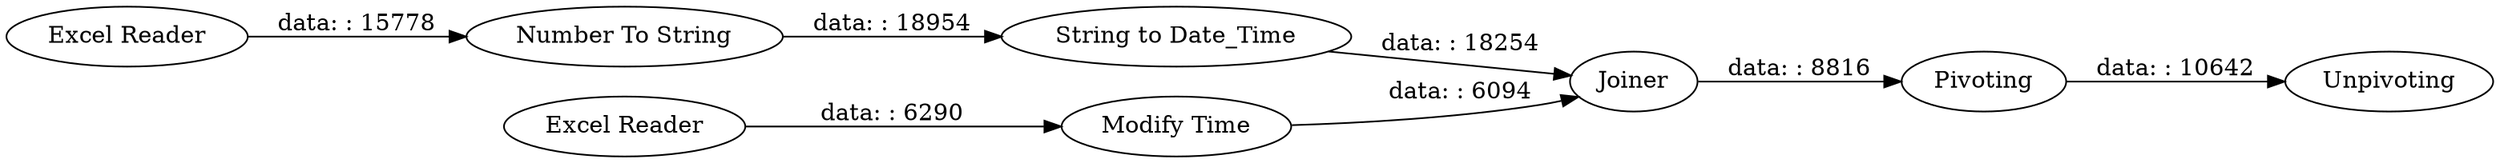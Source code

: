 digraph {
	"-5940411930241743879_3" [label="Modify Time"]
	"-5940411930241743879_2" [label="Excel Reader"]
	"-5940411930241743879_1" [label="Excel Reader"]
	"-5940411930241743879_6" [label=Joiner]
	"-5940411930241743879_7" [label=Pivoting]
	"-5940411930241743879_5" [label="String to Date_Time"]
	"-5940411930241743879_4" [label="Number To String"]
	"-5940411930241743879_8" [label=Unpivoting]
	"-5940411930241743879_3" -> "-5940411930241743879_6" [label="data: : 6094"]
	"-5940411930241743879_6" -> "-5940411930241743879_7" [label="data: : 8816"]
	"-5940411930241743879_1" -> "-5940411930241743879_3" [label="data: : 6290"]
	"-5940411930241743879_4" -> "-5940411930241743879_5" [label="data: : 18954"]
	"-5940411930241743879_5" -> "-5940411930241743879_6" [label="data: : 18254"]
	"-5940411930241743879_2" -> "-5940411930241743879_4" [label="data: : 15778"]
	"-5940411930241743879_7" -> "-5940411930241743879_8" [label="data: : 10642"]
	rankdir=LR
}
